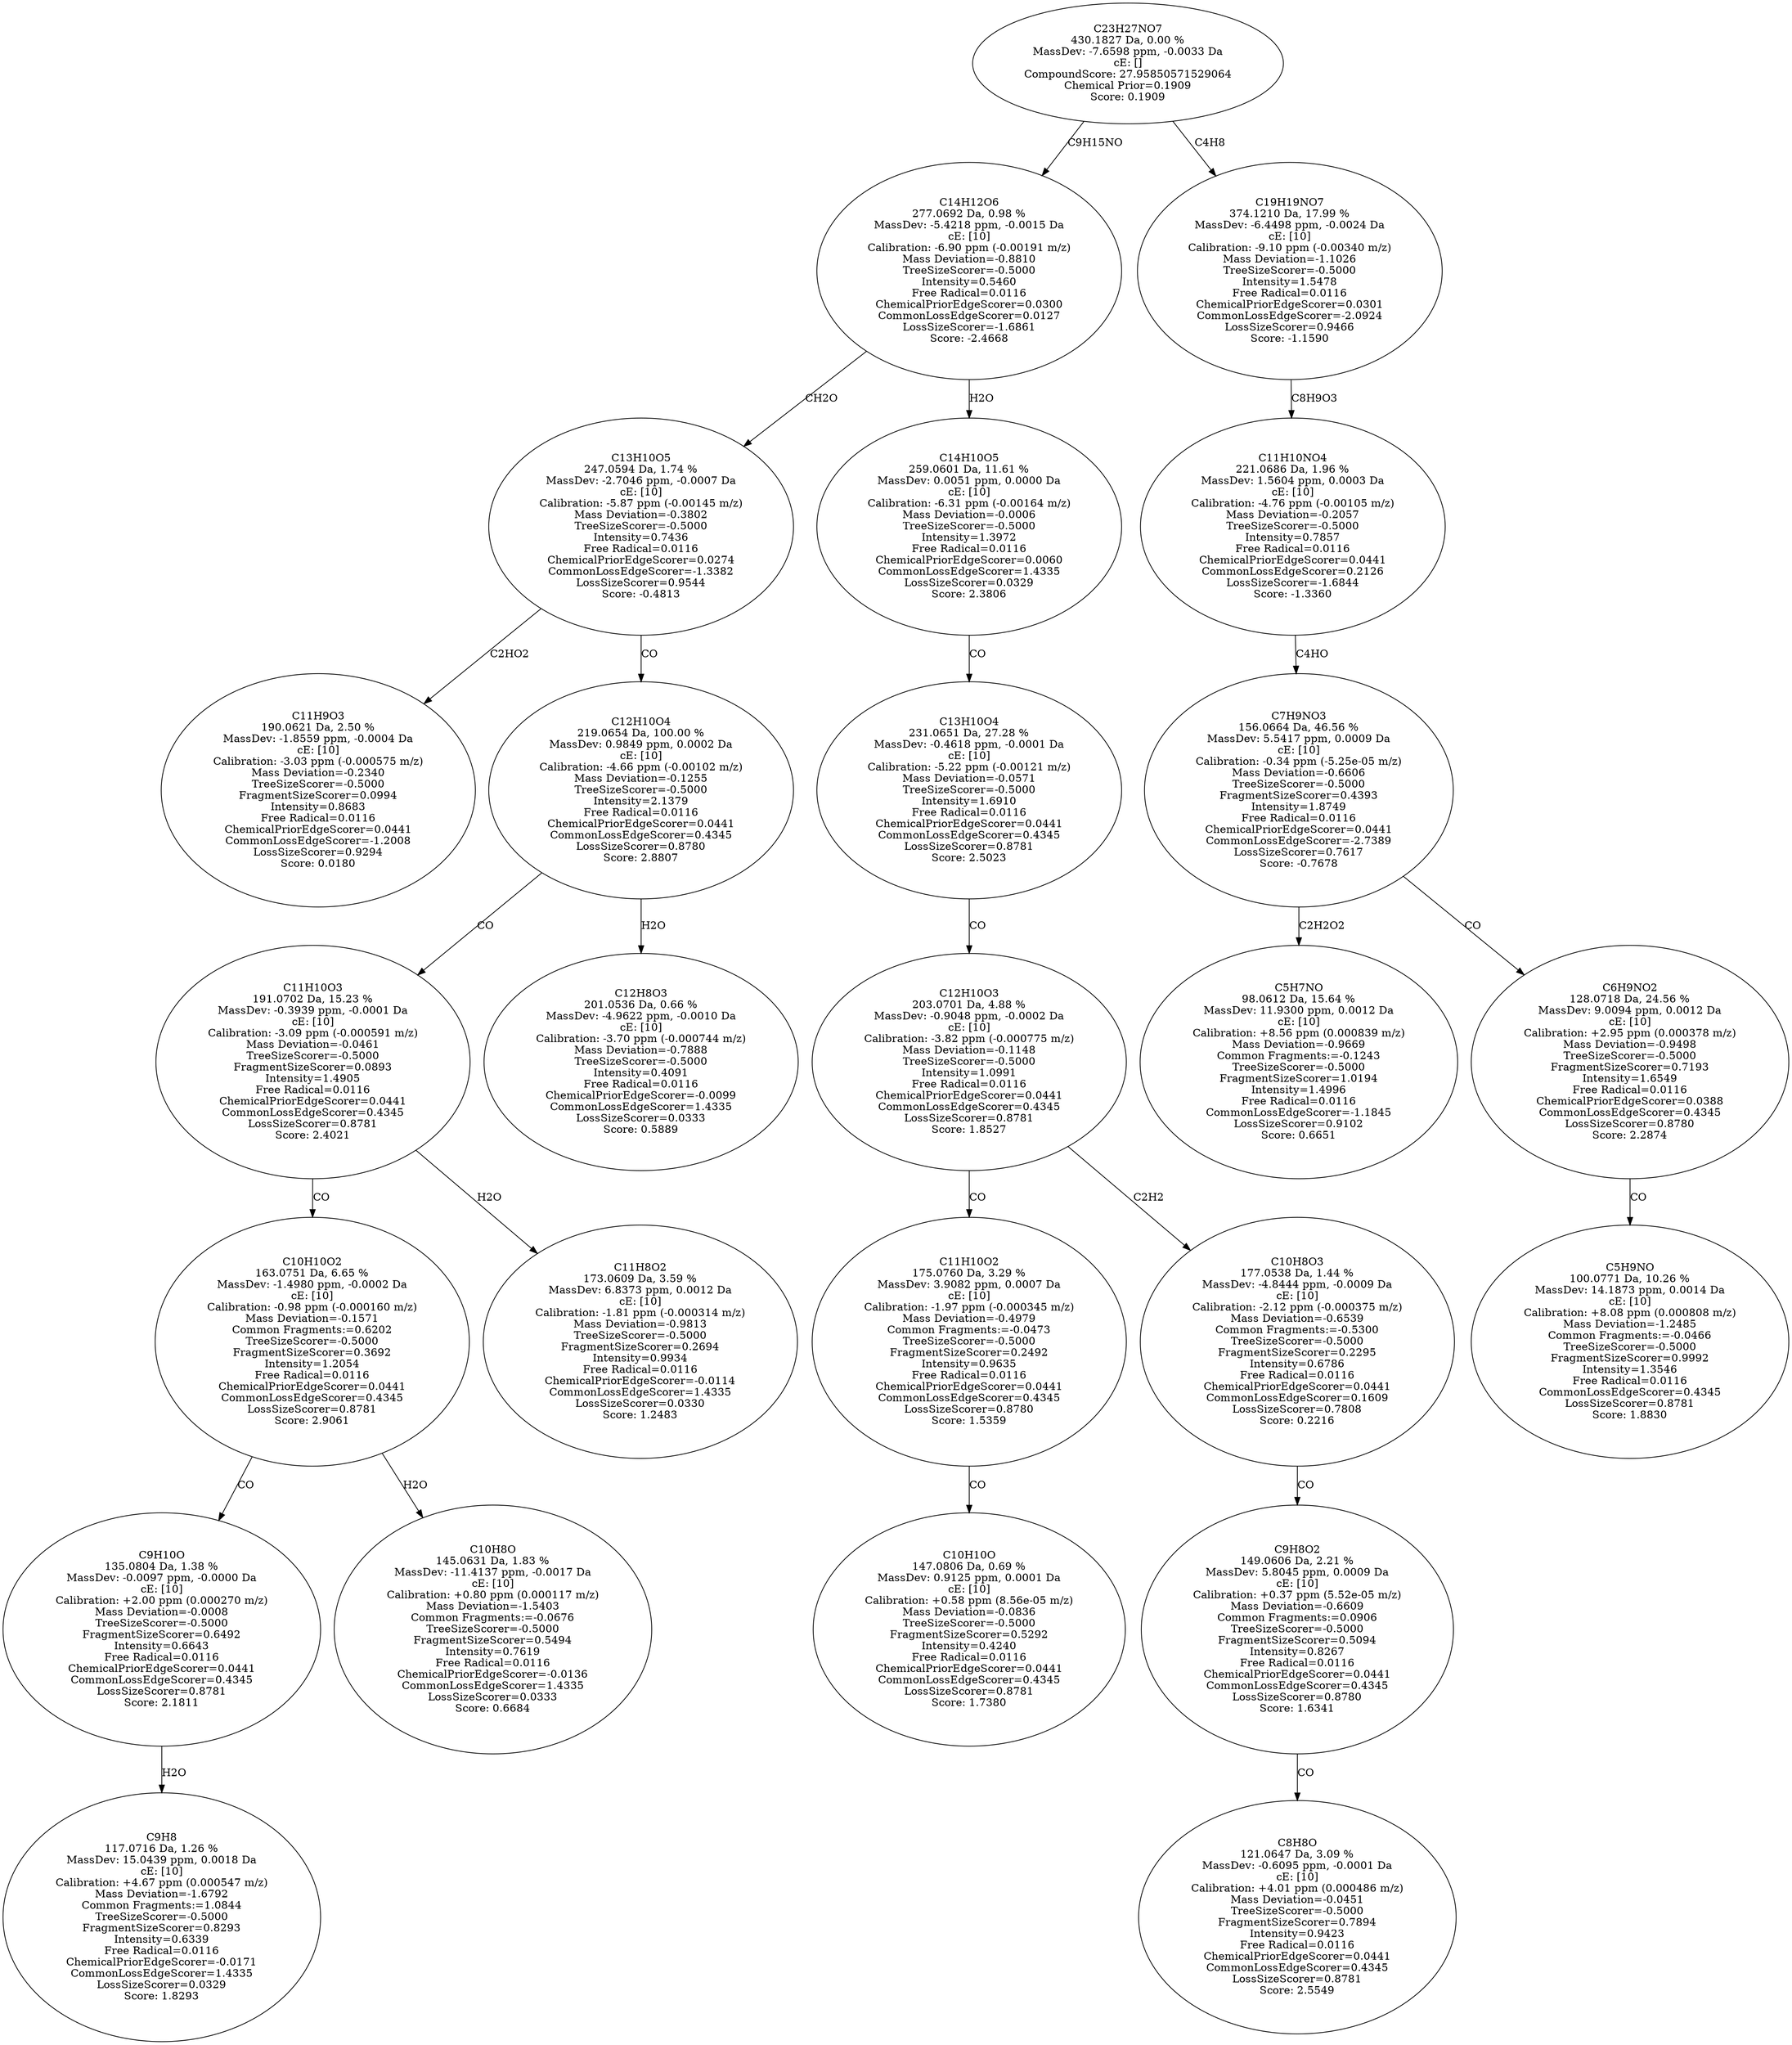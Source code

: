 strict digraph {
v1 [label="C11H9O3\n190.0621 Da, 2.50 %\nMassDev: -1.8559 ppm, -0.0004 Da\ncE: [10]\nCalibration: -3.03 ppm (-0.000575 m/z)\nMass Deviation=-0.2340\nTreeSizeScorer=-0.5000\nFragmentSizeScorer=0.0994\nIntensity=0.8683\nFree Radical=0.0116\nChemicalPriorEdgeScorer=0.0441\nCommonLossEdgeScorer=-1.2008\nLossSizeScorer=0.9294\nScore: 0.0180"];
v2 [label="C9H8\n117.0716 Da, 1.26 %\nMassDev: 15.0439 ppm, 0.0018 Da\ncE: [10]\nCalibration: +4.67 ppm (0.000547 m/z)\nMass Deviation=-1.6792\nCommon Fragments:=1.0844\nTreeSizeScorer=-0.5000\nFragmentSizeScorer=0.8293\nIntensity=0.6339\nFree Radical=0.0116\nChemicalPriorEdgeScorer=-0.0171\nCommonLossEdgeScorer=1.4335\nLossSizeScorer=0.0329\nScore: 1.8293"];
v3 [label="C9H10O\n135.0804 Da, 1.38 %\nMassDev: -0.0097 ppm, -0.0000 Da\ncE: [10]\nCalibration: +2.00 ppm (0.000270 m/z)\nMass Deviation=-0.0008\nTreeSizeScorer=-0.5000\nFragmentSizeScorer=0.6492\nIntensity=0.6643\nFree Radical=0.0116\nChemicalPriorEdgeScorer=0.0441\nCommonLossEdgeScorer=0.4345\nLossSizeScorer=0.8781\nScore: 2.1811"];
v4 [label="C10H8O\n145.0631 Da, 1.83 %\nMassDev: -11.4137 ppm, -0.0017 Da\ncE: [10]\nCalibration: +0.80 ppm (0.000117 m/z)\nMass Deviation=-1.5403\nCommon Fragments:=-0.0676\nTreeSizeScorer=-0.5000\nFragmentSizeScorer=0.5494\nIntensity=0.7619\nFree Radical=0.0116\nChemicalPriorEdgeScorer=-0.0136\nCommonLossEdgeScorer=1.4335\nLossSizeScorer=0.0333\nScore: 0.6684"];
v5 [label="C10H10O2\n163.0751 Da, 6.65 %\nMassDev: -1.4980 ppm, -0.0002 Da\ncE: [10]\nCalibration: -0.98 ppm (-0.000160 m/z)\nMass Deviation=-0.1571\nCommon Fragments:=0.6202\nTreeSizeScorer=-0.5000\nFragmentSizeScorer=0.3692\nIntensity=1.2054\nFree Radical=0.0116\nChemicalPriorEdgeScorer=0.0441\nCommonLossEdgeScorer=0.4345\nLossSizeScorer=0.8781\nScore: 2.9061"];
v6 [label="C11H8O2\n173.0609 Da, 3.59 %\nMassDev: 6.8373 ppm, 0.0012 Da\ncE: [10]\nCalibration: -1.81 ppm (-0.000314 m/z)\nMass Deviation=-0.9813\nTreeSizeScorer=-0.5000\nFragmentSizeScorer=0.2694\nIntensity=0.9934\nFree Radical=0.0116\nChemicalPriorEdgeScorer=-0.0114\nCommonLossEdgeScorer=1.4335\nLossSizeScorer=0.0330\nScore: 1.2483"];
v7 [label="C11H10O3\n191.0702 Da, 15.23 %\nMassDev: -0.3939 ppm, -0.0001 Da\ncE: [10]\nCalibration: -3.09 ppm (-0.000591 m/z)\nMass Deviation=-0.0461\nTreeSizeScorer=-0.5000\nFragmentSizeScorer=0.0893\nIntensity=1.4905\nFree Radical=0.0116\nChemicalPriorEdgeScorer=0.0441\nCommonLossEdgeScorer=0.4345\nLossSizeScorer=0.8781\nScore: 2.4021"];
v8 [label="C12H8O3\n201.0536 Da, 0.66 %\nMassDev: -4.9622 ppm, -0.0010 Da\ncE: [10]\nCalibration: -3.70 ppm (-0.000744 m/z)\nMass Deviation=-0.7888\nTreeSizeScorer=-0.5000\nIntensity=0.4091\nFree Radical=0.0116\nChemicalPriorEdgeScorer=-0.0099\nCommonLossEdgeScorer=1.4335\nLossSizeScorer=0.0333\nScore: 0.5889"];
v9 [label="C12H10O4\n219.0654 Da, 100.00 %\nMassDev: 0.9849 ppm, 0.0002 Da\ncE: [10]\nCalibration: -4.66 ppm (-0.00102 m/z)\nMass Deviation=-0.1255\nTreeSizeScorer=-0.5000\nIntensity=2.1379\nFree Radical=0.0116\nChemicalPriorEdgeScorer=0.0441\nCommonLossEdgeScorer=0.4345\nLossSizeScorer=0.8780\nScore: 2.8807"];
v10 [label="C13H10O5\n247.0594 Da, 1.74 %\nMassDev: -2.7046 ppm, -0.0007 Da\ncE: [10]\nCalibration: -5.87 ppm (-0.00145 m/z)\nMass Deviation=-0.3802\nTreeSizeScorer=-0.5000\nIntensity=0.7436\nFree Radical=0.0116\nChemicalPriorEdgeScorer=0.0274\nCommonLossEdgeScorer=-1.3382\nLossSizeScorer=0.9544\nScore: -0.4813"];
v11 [label="C10H10O\n147.0806 Da, 0.69 %\nMassDev: 0.9125 ppm, 0.0001 Da\ncE: [10]\nCalibration: +0.58 ppm (8.56e-05 m/z)\nMass Deviation=-0.0836\nTreeSizeScorer=-0.5000\nFragmentSizeScorer=0.5292\nIntensity=0.4240\nFree Radical=0.0116\nChemicalPriorEdgeScorer=0.0441\nCommonLossEdgeScorer=0.4345\nLossSizeScorer=0.8781\nScore: 1.7380"];
v12 [label="C11H10O2\n175.0760 Da, 3.29 %\nMassDev: 3.9082 ppm, 0.0007 Da\ncE: [10]\nCalibration: -1.97 ppm (-0.000345 m/z)\nMass Deviation=-0.4979\nCommon Fragments:=-0.0473\nTreeSizeScorer=-0.5000\nFragmentSizeScorer=0.2492\nIntensity=0.9635\nFree Radical=0.0116\nChemicalPriorEdgeScorer=0.0441\nCommonLossEdgeScorer=0.4345\nLossSizeScorer=0.8780\nScore: 1.5359"];
v13 [label="C8H8O\n121.0647 Da, 3.09 %\nMassDev: -0.6095 ppm, -0.0001 Da\ncE: [10]\nCalibration: +4.01 ppm (0.000486 m/z)\nMass Deviation=-0.0451\nTreeSizeScorer=-0.5000\nFragmentSizeScorer=0.7894\nIntensity=0.9423\nFree Radical=0.0116\nChemicalPriorEdgeScorer=0.0441\nCommonLossEdgeScorer=0.4345\nLossSizeScorer=0.8781\nScore: 2.5549"];
v14 [label="C9H8O2\n149.0606 Da, 2.21 %\nMassDev: 5.8045 ppm, 0.0009 Da\ncE: [10]\nCalibration: +0.37 ppm (5.52e-05 m/z)\nMass Deviation=-0.6609\nCommon Fragments:=0.0906\nTreeSizeScorer=-0.5000\nFragmentSizeScorer=0.5094\nIntensity=0.8267\nFree Radical=0.0116\nChemicalPriorEdgeScorer=0.0441\nCommonLossEdgeScorer=0.4345\nLossSizeScorer=0.8780\nScore: 1.6341"];
v15 [label="C10H8O3\n177.0538 Da, 1.44 %\nMassDev: -4.8444 ppm, -0.0009 Da\ncE: [10]\nCalibration: -2.12 ppm (-0.000375 m/z)\nMass Deviation=-0.6539\nCommon Fragments:=-0.5300\nTreeSizeScorer=-0.5000\nFragmentSizeScorer=0.2295\nIntensity=0.6786\nFree Radical=0.0116\nChemicalPriorEdgeScorer=0.0441\nCommonLossEdgeScorer=0.1609\nLossSizeScorer=0.7808\nScore: 0.2216"];
v16 [label="C12H10O3\n203.0701 Da, 4.88 %\nMassDev: -0.9048 ppm, -0.0002 Da\ncE: [10]\nCalibration: -3.82 ppm (-0.000775 m/z)\nMass Deviation=-0.1148\nTreeSizeScorer=-0.5000\nIntensity=1.0991\nFree Radical=0.0116\nChemicalPriorEdgeScorer=0.0441\nCommonLossEdgeScorer=0.4345\nLossSizeScorer=0.8781\nScore: 1.8527"];
v17 [label="C13H10O4\n231.0651 Da, 27.28 %\nMassDev: -0.4618 ppm, -0.0001 Da\ncE: [10]\nCalibration: -5.22 ppm (-0.00121 m/z)\nMass Deviation=-0.0571\nTreeSizeScorer=-0.5000\nIntensity=1.6910\nFree Radical=0.0116\nChemicalPriorEdgeScorer=0.0441\nCommonLossEdgeScorer=0.4345\nLossSizeScorer=0.8781\nScore: 2.5023"];
v18 [label="C14H10O5\n259.0601 Da, 11.61 %\nMassDev: 0.0051 ppm, 0.0000 Da\ncE: [10]\nCalibration: -6.31 ppm (-0.00164 m/z)\nMass Deviation=-0.0006\nTreeSizeScorer=-0.5000\nIntensity=1.3972\nFree Radical=0.0116\nChemicalPriorEdgeScorer=0.0060\nCommonLossEdgeScorer=1.4335\nLossSizeScorer=0.0329\nScore: 2.3806"];
v19 [label="C14H12O6\n277.0692 Da, 0.98 %\nMassDev: -5.4218 ppm, -0.0015 Da\ncE: [10]\nCalibration: -6.90 ppm (-0.00191 m/z)\nMass Deviation=-0.8810\nTreeSizeScorer=-0.5000\nIntensity=0.5460\nFree Radical=0.0116\nChemicalPriorEdgeScorer=0.0300\nCommonLossEdgeScorer=0.0127\nLossSizeScorer=-1.6861\nScore: -2.4668"];
v20 [label="C5H7NO\n98.0612 Da, 15.64 %\nMassDev: 11.9300 ppm, 0.0012 Da\ncE: [10]\nCalibration: +8.56 ppm (0.000839 m/z)\nMass Deviation=-0.9669\nCommon Fragments:=-0.1243\nTreeSizeScorer=-0.5000\nFragmentSizeScorer=1.0194\nIntensity=1.4996\nFree Radical=0.0116\nCommonLossEdgeScorer=-1.1845\nLossSizeScorer=0.9102\nScore: 0.6651"];
v21 [label="C5H9NO\n100.0771 Da, 10.26 %\nMassDev: 14.1873 ppm, 0.0014 Da\ncE: [10]\nCalibration: +8.08 ppm (0.000808 m/z)\nMass Deviation=-1.2485\nCommon Fragments:=-0.0466\nTreeSizeScorer=-0.5000\nFragmentSizeScorer=0.9992\nIntensity=1.3546\nFree Radical=0.0116\nCommonLossEdgeScorer=0.4345\nLossSizeScorer=0.8781\nScore: 1.8830"];
v22 [label="C6H9NO2\n128.0718 Da, 24.56 %\nMassDev: 9.0094 ppm, 0.0012 Da\ncE: [10]\nCalibration: +2.95 ppm (0.000378 m/z)\nMass Deviation=-0.9498\nTreeSizeScorer=-0.5000\nFragmentSizeScorer=0.7193\nIntensity=1.6549\nFree Radical=0.0116\nChemicalPriorEdgeScorer=0.0388\nCommonLossEdgeScorer=0.4345\nLossSizeScorer=0.8780\nScore: 2.2874"];
v23 [label="C7H9NO3\n156.0664 Da, 46.56 %\nMassDev: 5.5417 ppm, 0.0009 Da\ncE: [10]\nCalibration: -0.34 ppm (-5.25e-05 m/z)\nMass Deviation=-0.6606\nTreeSizeScorer=-0.5000\nFragmentSizeScorer=0.4393\nIntensity=1.8749\nFree Radical=0.0116\nChemicalPriorEdgeScorer=0.0441\nCommonLossEdgeScorer=-2.7389\nLossSizeScorer=0.7617\nScore: -0.7678"];
v24 [label="C11H10NO4\n221.0686 Da, 1.96 %\nMassDev: 1.5604 ppm, 0.0003 Da\ncE: [10]\nCalibration: -4.76 ppm (-0.00105 m/z)\nMass Deviation=-0.2057\nTreeSizeScorer=-0.5000\nIntensity=0.7857\nFree Radical=0.0116\nChemicalPriorEdgeScorer=0.0441\nCommonLossEdgeScorer=0.2126\nLossSizeScorer=-1.6844\nScore: -1.3360"];
v25 [label="C19H19NO7\n374.1210 Da, 17.99 %\nMassDev: -6.4498 ppm, -0.0024 Da\ncE: [10]\nCalibration: -9.10 ppm (-0.00340 m/z)\nMass Deviation=-1.1026\nTreeSizeScorer=-0.5000\nIntensity=1.5478\nFree Radical=0.0116\nChemicalPriorEdgeScorer=0.0301\nCommonLossEdgeScorer=-2.0924\nLossSizeScorer=0.9466\nScore: -1.1590"];
v26 [label="C23H27NO7\n430.1827 Da, 0.00 %\nMassDev: -7.6598 ppm, -0.0033 Da\ncE: []\nCompoundScore: 27.95850571529064\nChemical Prior=0.1909\nScore: 0.1909"];
v10 -> v1 [label="C2HO2"];
v3 -> v2 [label="H2O"];
v5 -> v3 [label="CO"];
v5 -> v4 [label="H2O"];
v7 -> v5 [label="CO"];
v7 -> v6 [label="H2O"];
v9 -> v7 [label="CO"];
v9 -> v8 [label="H2O"];
v10 -> v9 [label="CO"];
v19 -> v10 [label="CH2O"];
v12 -> v11 [label="CO"];
v16 -> v12 [label="CO"];
v14 -> v13 [label="CO"];
v15 -> v14 [label="CO"];
v16 -> v15 [label="C2H2"];
v17 -> v16 [label="CO"];
v18 -> v17 [label="CO"];
v19 -> v18 [label="H2O"];
v26 -> v19 [label="C9H15NO"];
v23 -> v20 [label="C2H2O2"];
v22 -> v21 [label="CO"];
v23 -> v22 [label="CO"];
v24 -> v23 [label="C4HO"];
v25 -> v24 [label="C8H9O3"];
v26 -> v25 [label="C4H8"];
}